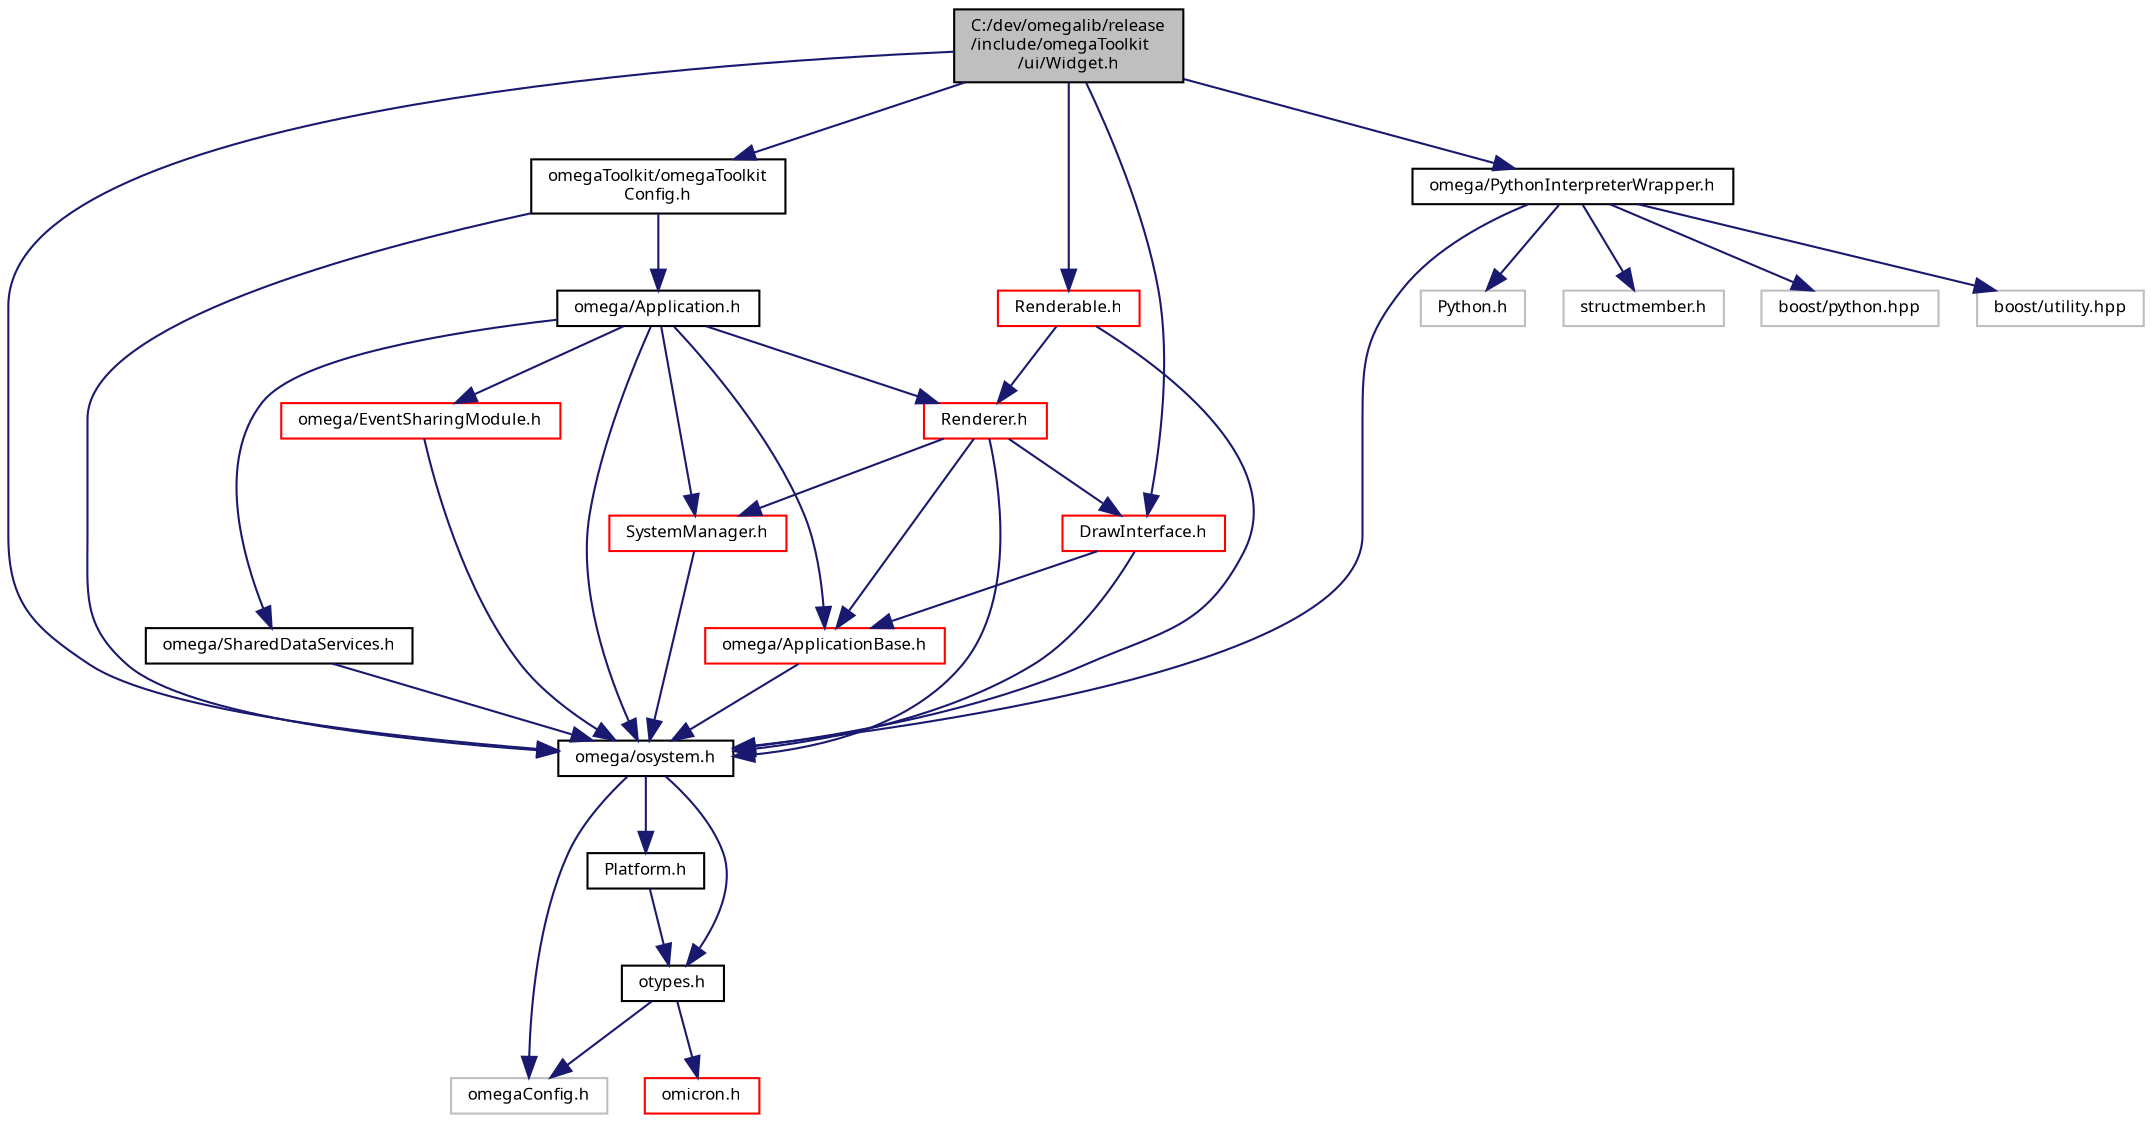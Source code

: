 digraph "C:/dev/omegalib/release/include/omegaToolkit/ui/Widget.h"
{
  bgcolor="transparent";
  edge [fontname="FreeSans.ttf",fontsize="8",labelfontname="FreeSans.ttf",labelfontsize="8"];
  node [fontname="FreeSans.ttf",fontsize="8",shape=record];
  Node1 [label="C:/dev/omegalib/release\l/include/omegaToolkit\l/ui/Widget.h",height=0.2,width=0.4,color="black", fillcolor="grey75", style="filled", fontcolor="black"];
  Node1 -> Node2 [color="midnightblue",fontsize="8",style="solid",fontname="FreeSans.ttf"];
  Node2 [label="omega/osystem.h",height=0.2,width=0.4,color="black",URL="$include_2omega_2osystem_8h.html"];
  Node2 -> Node3 [color="midnightblue",fontsize="8",style="solid",fontname="FreeSans.ttf"];
  Node3 [label="omegaConfig.h",height=0.2,width=0.4,color="grey75"];
  Node2 -> Node4 [color="midnightblue",fontsize="8",style="solid",fontname="FreeSans.ttf"];
  Node4 [label="otypes.h",height=0.2,width=0.4,color="black",URL="$include_2omega_2otypes_8h.html"];
  Node4 -> Node3 [color="midnightblue",fontsize="8",style="solid",fontname="FreeSans.ttf"];
  Node4 -> Node5 [color="midnightblue",fontsize="8",style="solid",fontname="FreeSans.ttf"];
  Node5 [label="omicron.h",height=0.2,width=0.4,color="red",URL="$omicron_8h.html"];
  Node2 -> Node6 [color="midnightblue",fontsize="8",style="solid",fontname="FreeSans.ttf"];
  Node6 [label="Platform.h",height=0.2,width=0.4,color="black",URL="$_platform_8h.html"];
  Node6 -> Node4 [color="midnightblue",fontsize="8",style="solid",fontname="FreeSans.ttf"];
  Node1 -> Node7 [color="midnightblue",fontsize="8",style="solid",fontname="FreeSans.ttf"];
  Node7 [label="omegaToolkit/omegaToolkit\lConfig.h",height=0.2,width=0.4,color="black",URL="$omega_toolkit_config_8h.html"];
  Node7 -> Node2 [color="midnightblue",fontsize="8",style="solid",fontname="FreeSans.ttf"];
  Node7 -> Node8 [color="midnightblue",fontsize="8",style="solid",fontname="FreeSans.ttf"];
  Node8 [label="omega/Application.h",height=0.2,width=0.4,color="black",URL="$_application_8h.html"];
  Node8 -> Node2 [color="midnightblue",fontsize="8",style="solid",fontname="FreeSans.ttf"];
  Node8 -> Node9 [color="midnightblue",fontsize="8",style="solid",fontname="FreeSans.ttf"];
  Node9 [label="Renderer.h",height=0.2,width=0.4,color="red",URL="$_renderer_8h.html"];
  Node9 -> Node2 [color="midnightblue",fontsize="8",style="solid",fontname="FreeSans.ttf"];
  Node9 -> Node10 [color="midnightblue",fontsize="8",style="solid",fontname="FreeSans.ttf"];
  Node10 [label="DrawInterface.h",height=0.2,width=0.4,color="red",URL="$_draw_interface_8h.html"];
  Node10 -> Node2 [color="midnightblue",fontsize="8",style="solid",fontname="FreeSans.ttf"];
  Node10 -> Node11 [color="midnightblue",fontsize="8",style="solid",fontname="FreeSans.ttf"];
  Node11 [label="omega/ApplicationBase.h",height=0.2,width=0.4,color="red",URL="$_application_base_8h.html"];
  Node11 -> Node2 [color="midnightblue",fontsize="8",style="solid",fontname="FreeSans.ttf"];
  Node9 -> Node11 [color="midnightblue",fontsize="8",style="solid",fontname="FreeSans.ttf"];
  Node9 -> Node12 [color="midnightblue",fontsize="8",style="solid",fontname="FreeSans.ttf"];
  Node12 [label="SystemManager.h",height=0.2,width=0.4,color="red",URL="$_system_manager_8h.html"];
  Node12 -> Node2 [color="midnightblue",fontsize="8",style="solid",fontname="FreeSans.ttf"];
  Node8 -> Node11 [color="midnightblue",fontsize="8",style="solid",fontname="FreeSans.ttf"];
  Node8 -> Node12 [color="midnightblue",fontsize="8",style="solid",fontname="FreeSans.ttf"];
  Node8 -> Node13 [color="midnightblue",fontsize="8",style="solid",fontname="FreeSans.ttf"];
  Node13 [label="omega/SharedDataServices.h",height=0.2,width=0.4,color="black",URL="$_shared_data_services_8h.html"];
  Node13 -> Node2 [color="midnightblue",fontsize="8",style="solid",fontname="FreeSans.ttf"];
  Node8 -> Node14 [color="midnightblue",fontsize="8",style="solid",fontname="FreeSans.ttf"];
  Node14 [label="omega/EventSharingModule.h",height=0.2,width=0.4,color="red",URL="$_event_sharing_module_8h.html"];
  Node14 -> Node2 [color="midnightblue",fontsize="8",style="solid",fontname="FreeSans.ttf"];
  Node1 -> Node10 [color="midnightblue",fontsize="8",style="solid",fontname="FreeSans.ttf"];
  Node1 -> Node15 [color="midnightblue",fontsize="8",style="solid",fontname="FreeSans.ttf"];
  Node15 [label="Renderable.h",height=0.2,width=0.4,color="red",URL="$_renderable_8h.html"];
  Node15 -> Node2 [color="midnightblue",fontsize="8",style="solid",fontname="FreeSans.ttf"];
  Node15 -> Node9 [color="midnightblue",fontsize="8",style="solid",fontname="FreeSans.ttf"];
  Node1 -> Node16 [color="midnightblue",fontsize="8",style="solid",fontname="FreeSans.ttf"];
  Node16 [label="omega/PythonInterpreterWrapper.h",height=0.2,width=0.4,color="black",URL="$_python_interpreter_wrapper_8h.html"];
  Node16 -> Node17 [color="midnightblue",fontsize="8",style="solid",fontname="FreeSans.ttf"];
  Node17 [label="Python.h",height=0.2,width=0.4,color="grey75"];
  Node16 -> Node18 [color="midnightblue",fontsize="8",style="solid",fontname="FreeSans.ttf"];
  Node18 [label="structmember.h",height=0.2,width=0.4,color="grey75"];
  Node16 -> Node2 [color="midnightblue",fontsize="8",style="solid",fontname="FreeSans.ttf"];
  Node16 -> Node19 [color="midnightblue",fontsize="8",style="solid",fontname="FreeSans.ttf"];
  Node19 [label="boost/python.hpp",height=0.2,width=0.4,color="grey75"];
  Node16 -> Node20 [color="midnightblue",fontsize="8",style="solid",fontname="FreeSans.ttf"];
  Node20 [label="boost/utility.hpp",height=0.2,width=0.4,color="grey75"];
}

